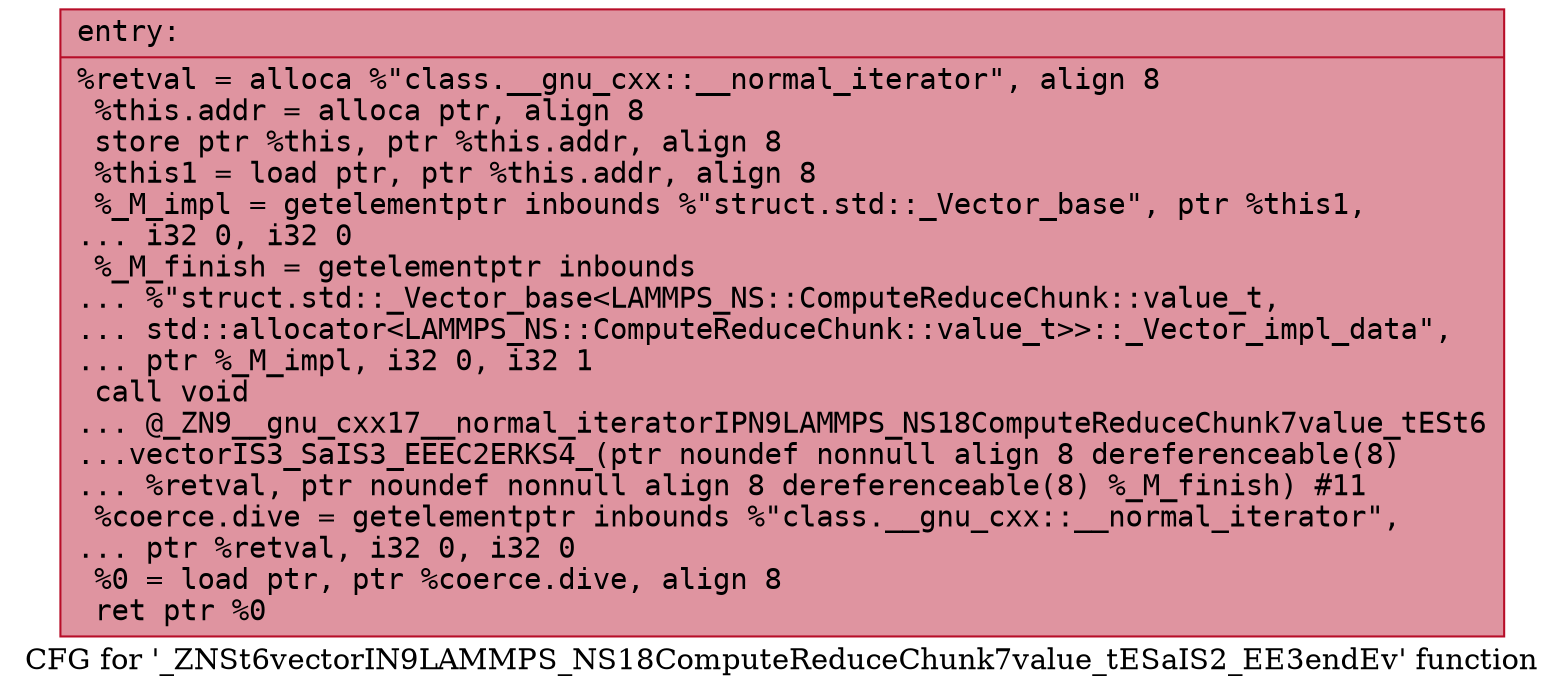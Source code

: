 digraph "CFG for '_ZNSt6vectorIN9LAMMPS_NS18ComputeReduceChunk7value_tESaIS2_EE3endEv' function" {
	label="CFG for '_ZNSt6vectorIN9LAMMPS_NS18ComputeReduceChunk7value_tESaIS2_EE3endEv' function";

	Node0x562fdb1f1d30 [shape=record,color="#b70d28ff", style=filled, fillcolor="#b70d2870" fontname="Courier",label="{entry:\l|  %retval = alloca %\"class.__gnu_cxx::__normal_iterator\", align 8\l  %this.addr = alloca ptr, align 8\l  store ptr %this, ptr %this.addr, align 8\l  %this1 = load ptr, ptr %this.addr, align 8\l  %_M_impl = getelementptr inbounds %\"struct.std::_Vector_base\", ptr %this1,\l... i32 0, i32 0\l  %_M_finish = getelementptr inbounds\l... %\"struct.std::_Vector_base\<LAMMPS_NS::ComputeReduceChunk::value_t,\l... std::allocator\<LAMMPS_NS::ComputeReduceChunk::value_t\>\>::_Vector_impl_data\",\l... ptr %_M_impl, i32 0, i32 1\l  call void\l... @_ZN9__gnu_cxx17__normal_iteratorIPN9LAMMPS_NS18ComputeReduceChunk7value_tESt6\l...vectorIS3_SaIS3_EEEC2ERKS4_(ptr noundef nonnull align 8 dereferenceable(8)\l... %retval, ptr noundef nonnull align 8 dereferenceable(8) %_M_finish) #11\l  %coerce.dive = getelementptr inbounds %\"class.__gnu_cxx::__normal_iterator\",\l... ptr %retval, i32 0, i32 0\l  %0 = load ptr, ptr %coerce.dive, align 8\l  ret ptr %0\l}"];
}

